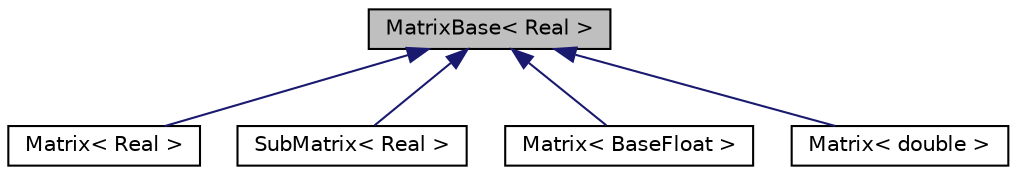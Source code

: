 digraph "MatrixBase&lt; Real &gt;"
{
  edge [fontname="Helvetica",fontsize="10",labelfontname="Helvetica",labelfontsize="10"];
  node [fontname="Helvetica",fontsize="10",shape=record];
  Node0 [label="MatrixBase\< Real \>",height=0.2,width=0.4,color="black", fillcolor="grey75", style="filled", fontcolor="black"];
  Node0 -> Node1 [dir="back",color="midnightblue",fontsize="10",style="solid",fontname="Helvetica"];
  Node1 [label="Matrix\< Real \>",height=0.2,width=0.4,color="black", fillcolor="white", style="filled",URL="$classkaldi_1_1Matrix.html",tooltip="A class for storing matrices. "];
  Node0 -> Node2 [dir="back",color="midnightblue",fontsize="10",style="solid",fontname="Helvetica"];
  Node2 [label="SubMatrix\< Real \>",height=0.2,width=0.4,color="black", fillcolor="white", style="filled",URL="$classkaldi_1_1SubMatrix.html",tooltip="Sub-matrix representation. "];
  Node0 -> Node3 [dir="back",color="midnightblue",fontsize="10",style="solid",fontname="Helvetica"];
  Node3 [label="Matrix\< BaseFloat \>",height=0.2,width=0.4,color="black", fillcolor="white", style="filled",URL="$classkaldi_1_1Matrix.html"];
  Node0 -> Node4 [dir="back",color="midnightblue",fontsize="10",style="solid",fontname="Helvetica"];
  Node4 [label="Matrix\< double \>",height=0.2,width=0.4,color="black", fillcolor="white", style="filled",URL="$classkaldi_1_1Matrix.html"];
}
